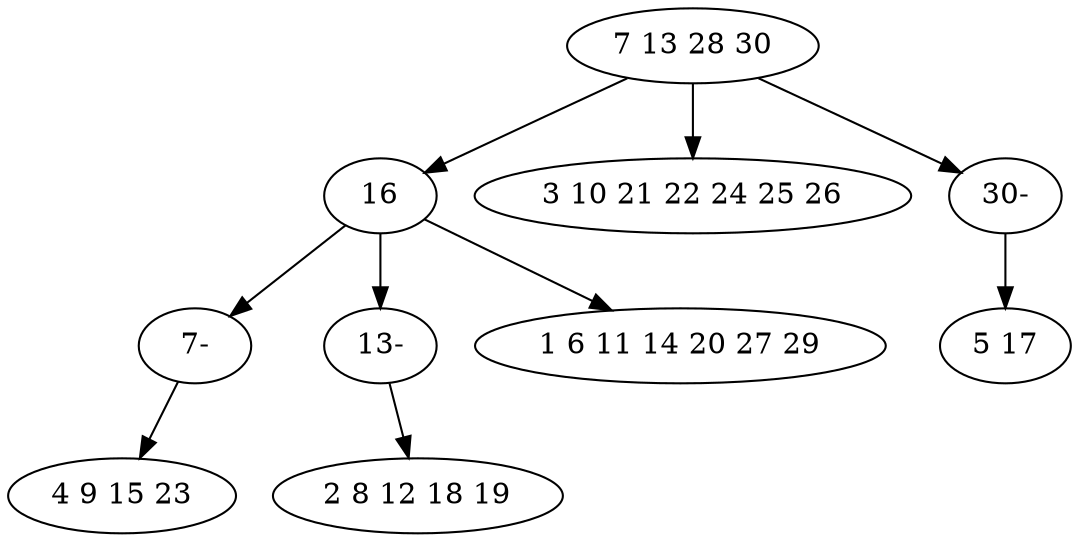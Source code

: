 digraph true_tree {
	"0" -> "1"
	"1" -> "9"
	"1" -> "7"
	"0" -> "4"
	"0" -> "8"
	"1" -> "6"
	"7" -> "3"
	"8" -> "5"
	"9" -> "2"
	"0" [label="7 13 28 30"];
	"1" [label="16"];
	"2" [label="4 9 15 23"];
	"3" [label="2 8 12 18 19"];
	"4" [label="3 10 21 22 24 25 26"];
	"5" [label="5 17"];
	"6" [label="1 6 11 14 20 27 29"];
	"7" [label="13-"];
	"8" [label="30-"];
	"9" [label="7-"];
}

